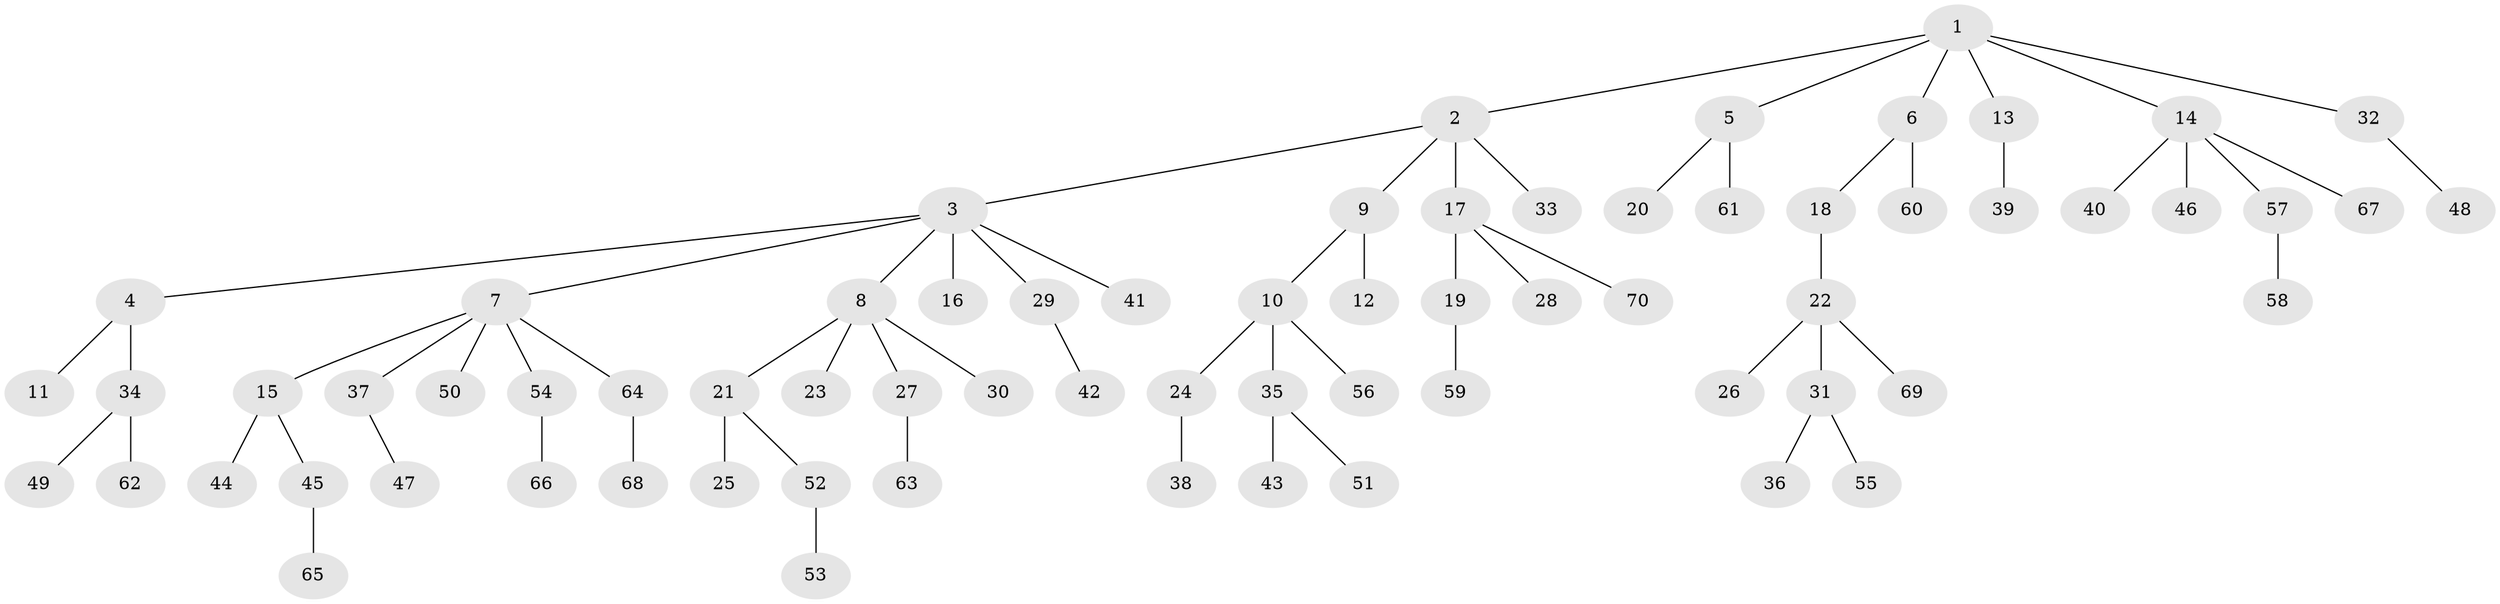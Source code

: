 // Generated by graph-tools (version 1.1) at 2025/36/03/09/25 02:36:32]
// undirected, 70 vertices, 69 edges
graph export_dot {
graph [start="1"]
  node [color=gray90,style=filled];
  1;
  2;
  3;
  4;
  5;
  6;
  7;
  8;
  9;
  10;
  11;
  12;
  13;
  14;
  15;
  16;
  17;
  18;
  19;
  20;
  21;
  22;
  23;
  24;
  25;
  26;
  27;
  28;
  29;
  30;
  31;
  32;
  33;
  34;
  35;
  36;
  37;
  38;
  39;
  40;
  41;
  42;
  43;
  44;
  45;
  46;
  47;
  48;
  49;
  50;
  51;
  52;
  53;
  54;
  55;
  56;
  57;
  58;
  59;
  60;
  61;
  62;
  63;
  64;
  65;
  66;
  67;
  68;
  69;
  70;
  1 -- 2;
  1 -- 5;
  1 -- 6;
  1 -- 13;
  1 -- 14;
  1 -- 32;
  2 -- 3;
  2 -- 9;
  2 -- 17;
  2 -- 33;
  3 -- 4;
  3 -- 7;
  3 -- 8;
  3 -- 16;
  3 -- 29;
  3 -- 41;
  4 -- 11;
  4 -- 34;
  5 -- 20;
  5 -- 61;
  6 -- 18;
  6 -- 60;
  7 -- 15;
  7 -- 37;
  7 -- 50;
  7 -- 54;
  7 -- 64;
  8 -- 21;
  8 -- 23;
  8 -- 27;
  8 -- 30;
  9 -- 10;
  9 -- 12;
  10 -- 24;
  10 -- 35;
  10 -- 56;
  13 -- 39;
  14 -- 40;
  14 -- 46;
  14 -- 57;
  14 -- 67;
  15 -- 44;
  15 -- 45;
  17 -- 19;
  17 -- 28;
  17 -- 70;
  18 -- 22;
  19 -- 59;
  21 -- 25;
  21 -- 52;
  22 -- 26;
  22 -- 31;
  22 -- 69;
  24 -- 38;
  27 -- 63;
  29 -- 42;
  31 -- 36;
  31 -- 55;
  32 -- 48;
  34 -- 49;
  34 -- 62;
  35 -- 43;
  35 -- 51;
  37 -- 47;
  45 -- 65;
  52 -- 53;
  54 -- 66;
  57 -- 58;
  64 -- 68;
}
